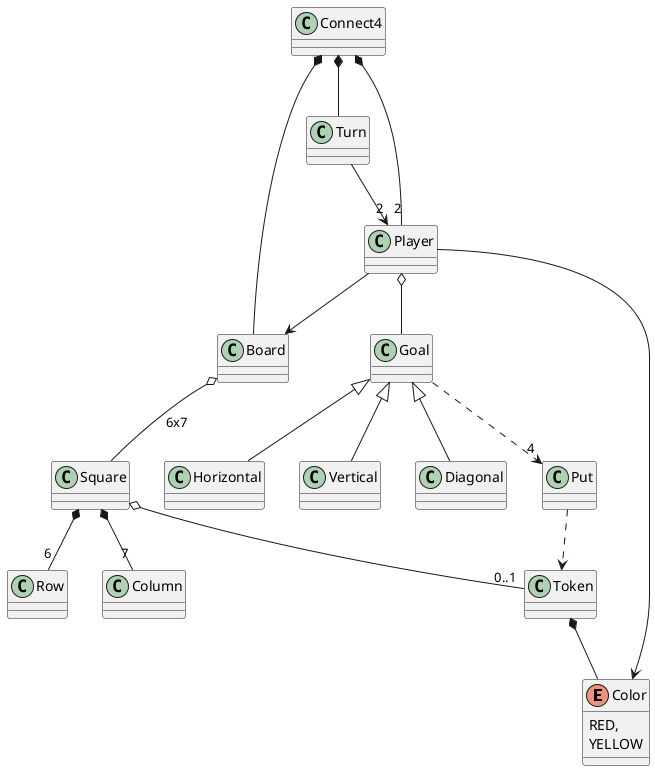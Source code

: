 @startuml Connect4

    enum Color {
        RED,
        YELLOW
    } 
        
    
    Connect4 *-- "2" Player 
    Connect4 *-- Board
    Board o-- Square : 6x7
    Square *-- "6" Row 
    Square *-- "7" Column 
    Connect4 *-- Turn 
    Turn --> "2" Player
    Player --> Board
    Player o-- Goal
    Player --> Color
    Goal <|-- Horizontal
    Goal <|-- Vertical
    Goal <|-- Diagonal
    Goal ..> "4" Put
    Put ..> Token
    Square o-- "0..1" Token 
    Token *-- Color
@enduml